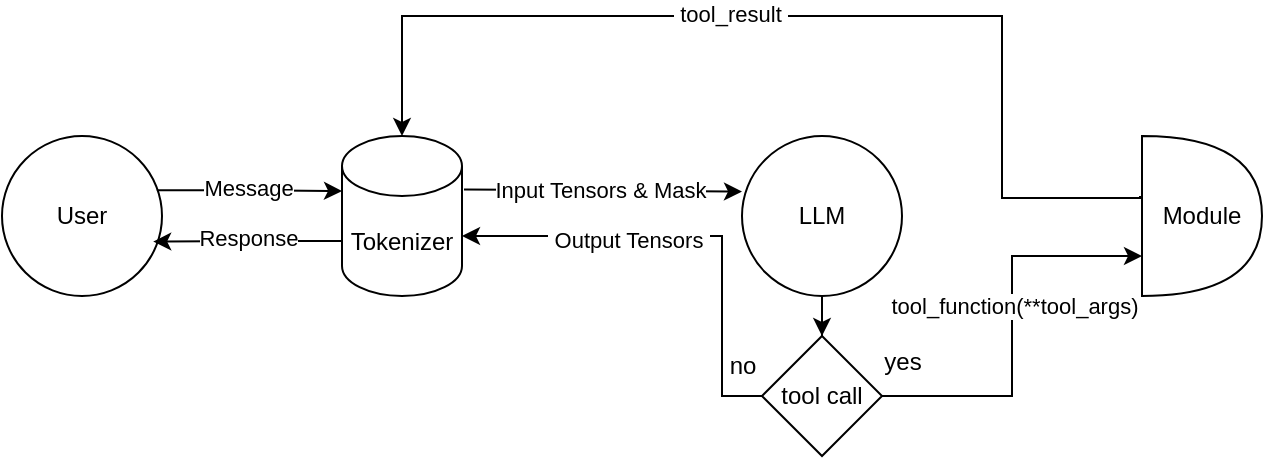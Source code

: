 <mxfile version="25.0.1">
  <diagram name="Page-1" id="5f0bae14-7c28-e335-631c-24af17079c00">
    <mxGraphModel dx="261" dy="154" grid="1" gridSize="10" guides="1" tooltips="1" connect="1" arrows="1" fold="1" page="1" pageScale="1" pageWidth="1100" pageHeight="850" background="none" math="0" shadow="0">
      <root>
        <mxCell id="0" />
        <mxCell id="1" parent="0" />
        <mxCell id="tYK1hFmC1QxgCnBuTLFP-1" value="User" style="ellipse;whiteSpace=wrap;html=1;aspect=fixed;" vertex="1" parent="1">
          <mxGeometry x="230" y="260" width="80" height="80" as="geometry" />
        </mxCell>
        <mxCell id="tYK1hFmC1QxgCnBuTLFP-28" style="edgeStyle=orthogonalEdgeStyle;rounded=0;orthogonalLoop=1;jettySize=auto;html=1;entryX=0.5;entryY=0;entryDx=0;entryDy=0;" edge="1" parent="1" source="tYK1hFmC1QxgCnBuTLFP-2" target="tYK1hFmC1QxgCnBuTLFP-24">
          <mxGeometry relative="1" as="geometry" />
        </mxCell>
        <mxCell id="tYK1hFmC1QxgCnBuTLFP-2" value="LLM" style="ellipse;whiteSpace=wrap;html=1;aspect=fixed;" vertex="1" parent="1">
          <mxGeometry x="600" y="260" width="80" height="80" as="geometry" />
        </mxCell>
        <mxCell id="tYK1hFmC1QxgCnBuTLFP-3" value="Tokenizer" style="shape=cylinder3;whiteSpace=wrap;html=1;boundedLbl=1;backgroundOutline=1;size=15;" vertex="1" parent="1">
          <mxGeometry x="400" y="260" width="60" height="80" as="geometry" />
        </mxCell>
        <mxCell id="tYK1hFmC1QxgCnBuTLFP-10" style="edgeStyle=orthogonalEdgeStyle;rounded=0;orthogonalLoop=1;jettySize=auto;html=1;entryX=0;entryY=0;entryDx=0;entryDy=27.5;entryPerimeter=0;exitX=0.968;exitY=0.339;exitDx=0;exitDy=0;exitPerimeter=0;" edge="1" parent="1" source="tYK1hFmC1QxgCnBuTLFP-1" target="tYK1hFmC1QxgCnBuTLFP-3">
          <mxGeometry relative="1" as="geometry" />
        </mxCell>
        <mxCell id="tYK1hFmC1QxgCnBuTLFP-13" value="Message" style="edgeLabel;html=1;align=center;verticalAlign=middle;resizable=0;points=[];" vertex="1" connectable="0" parent="tYK1hFmC1QxgCnBuTLFP-10">
          <mxGeometry x="-0.026" y="1" relative="1" as="geometry">
            <mxPoint as="offset" />
          </mxGeometry>
        </mxCell>
        <mxCell id="tYK1hFmC1QxgCnBuTLFP-12" style="edgeStyle=orthogonalEdgeStyle;rounded=0;orthogonalLoop=1;jettySize=auto;html=1;exitX=0;exitY=0;exitDx=0;exitDy=52.5;exitPerimeter=0;entryX=0.945;entryY=0.66;entryDx=0;entryDy=0;entryPerimeter=0;" edge="1" parent="1" source="tYK1hFmC1QxgCnBuTLFP-3" target="tYK1hFmC1QxgCnBuTLFP-1">
          <mxGeometry relative="1" as="geometry" />
        </mxCell>
        <mxCell id="tYK1hFmC1QxgCnBuTLFP-14" value="Response" style="edgeLabel;html=1;align=center;verticalAlign=middle;resizable=0;points=[];" vertex="1" connectable="0" parent="tYK1hFmC1QxgCnBuTLFP-12">
          <mxGeometry x="0.105" y="-2" relative="1" as="geometry">
            <mxPoint x="5" as="offset" />
          </mxGeometry>
        </mxCell>
        <mxCell id="tYK1hFmC1QxgCnBuTLFP-17" style="edgeStyle=orthogonalEdgeStyle;rounded=0;orthogonalLoop=1;jettySize=auto;html=1;entryX=0;entryY=0.347;entryDx=0;entryDy=0;entryPerimeter=0;exitX=0.968;exitY=0.339;exitDx=0;exitDy=0;exitPerimeter=0;" edge="1" parent="1" target="tYK1hFmC1QxgCnBuTLFP-2">
          <mxGeometry relative="1" as="geometry">
            <mxPoint x="461" y="286.76" as="sourcePoint" />
            <mxPoint x="554" y="287.76" as="targetPoint" />
          </mxGeometry>
        </mxCell>
        <mxCell id="tYK1hFmC1QxgCnBuTLFP-18" value="Input Tensors &amp;amp; Mask" style="edgeLabel;html=1;align=center;verticalAlign=middle;resizable=0;points=[];" vertex="1" connectable="0" parent="tYK1hFmC1QxgCnBuTLFP-17">
          <mxGeometry x="-0.026" y="1" relative="1" as="geometry">
            <mxPoint as="offset" />
          </mxGeometry>
        </mxCell>
        <mxCell id="tYK1hFmC1QxgCnBuTLFP-22" value="Module" style="shape=or;whiteSpace=wrap;html=1;" vertex="1" parent="1">
          <mxGeometry x="800" y="260" width="60" height="80" as="geometry" />
        </mxCell>
        <mxCell id="tYK1hFmC1QxgCnBuTLFP-25" style="edgeStyle=orthogonalEdgeStyle;rounded=0;orthogonalLoop=1;jettySize=auto;html=1;exitX=0;exitY=0.5;exitDx=0;exitDy=0;" edge="1" parent="1" source="tYK1hFmC1QxgCnBuTLFP-24">
          <mxGeometry relative="1" as="geometry">
            <mxPoint x="460" y="310" as="targetPoint" />
            <Array as="points">
              <mxPoint x="590" y="390" />
              <mxPoint x="590" y="310" />
            </Array>
          </mxGeometry>
        </mxCell>
        <mxCell id="tYK1hFmC1QxgCnBuTLFP-26" value="&amp;nbsp;Output Tensors&amp;nbsp;" style="edgeLabel;html=1;align=center;verticalAlign=middle;resizable=0;points=[];" vertex="1" connectable="0" parent="tYK1hFmC1QxgCnBuTLFP-25">
          <mxGeometry x="0.283" y="2" relative="1" as="geometry">
            <mxPoint as="offset" />
          </mxGeometry>
        </mxCell>
        <mxCell id="tYK1hFmC1QxgCnBuTLFP-24" value="tool call" style="rhombus;whiteSpace=wrap;html=1;" vertex="1" parent="1">
          <mxGeometry x="610" y="360" width="60" height="60" as="geometry" />
        </mxCell>
        <mxCell id="tYK1hFmC1QxgCnBuTLFP-27" value="no" style="text;html=1;align=center;verticalAlign=middle;resizable=0;points=[];autosize=1;strokeColor=none;fillColor=none;" vertex="1" parent="1">
          <mxGeometry x="580" y="360" width="40" height="30" as="geometry" />
        </mxCell>
        <mxCell id="tYK1hFmC1QxgCnBuTLFP-29" style="edgeStyle=orthogonalEdgeStyle;rounded=0;orthogonalLoop=1;jettySize=auto;html=1;entryX=0;entryY=0.75;entryDx=0;entryDy=0;entryPerimeter=0;" edge="1" parent="1" source="tYK1hFmC1QxgCnBuTLFP-24" target="tYK1hFmC1QxgCnBuTLFP-22">
          <mxGeometry relative="1" as="geometry" />
        </mxCell>
        <mxCell id="tYK1hFmC1QxgCnBuTLFP-33" value="tool_function(**tool_args)" style="edgeLabel;html=1;align=center;verticalAlign=middle;resizable=0;points=[];" vertex="1" connectable="0" parent="tYK1hFmC1QxgCnBuTLFP-29">
          <mxGeometry x="0.098" y="-1" relative="1" as="geometry">
            <mxPoint as="offset" />
          </mxGeometry>
        </mxCell>
        <mxCell id="tYK1hFmC1QxgCnBuTLFP-30" value="yes" style="text;html=1;align=center;verticalAlign=middle;resizable=0;points=[];autosize=1;strokeColor=none;fillColor=none;" vertex="1" parent="1">
          <mxGeometry x="660" y="358" width="40" height="30" as="geometry" />
        </mxCell>
        <mxCell id="tYK1hFmC1QxgCnBuTLFP-31" style="edgeStyle=orthogonalEdgeStyle;rounded=0;orthogonalLoop=1;jettySize=auto;html=1;entryX=0.5;entryY=0;entryDx=0;entryDy=0;entryPerimeter=0;" edge="1" parent="1" target="tYK1hFmC1QxgCnBuTLFP-3">
          <mxGeometry relative="1" as="geometry">
            <mxPoint x="799" y="290" as="sourcePoint" />
            <Array as="points">
              <mxPoint x="799" y="291" />
              <mxPoint x="730" y="291" />
              <mxPoint x="730" y="200" />
              <mxPoint x="430" y="200" />
            </Array>
          </mxGeometry>
        </mxCell>
        <mxCell id="tYK1hFmC1QxgCnBuTLFP-32" value="&amp;nbsp;tool_result&amp;nbsp;" style="edgeLabel;html=1;align=center;verticalAlign=middle;resizable=0;points=[];" vertex="1" connectable="0" parent="tYK1hFmC1QxgCnBuTLFP-31">
          <mxGeometry x="0.142" y="-1" relative="1" as="geometry">
            <mxPoint as="offset" />
          </mxGeometry>
        </mxCell>
      </root>
    </mxGraphModel>
  </diagram>
</mxfile>
